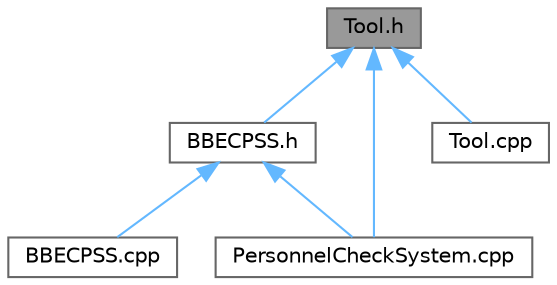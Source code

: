 digraph "Tool.h"
{
 // LATEX_PDF_SIZE
  bgcolor="transparent";
  edge [fontname=Helvetica,fontsize=10,labelfontname=Helvetica,labelfontsize=10];
  node [fontname=Helvetica,fontsize=10,shape=box,height=0.2,width=0.4];
  Node1 [label="Tool.h",height=0.2,width=0.4,color="gray40", fillcolor="grey60", style="filled", fontcolor="black",tooltip=" "];
  Node1 -> Node2 [dir="back",color="steelblue1",style="solid"];
  Node2 [label="BBECPSS.h",height=0.2,width=0.4,color="grey40", fillcolor="white", style="filled",URL="$_b_b_e_c_p_s_s_8h.html",tooltip=" "];
  Node2 -> Node3 [dir="back",color="steelblue1",style="solid"];
  Node3 [label="BBECPSS.cpp",height=0.2,width=0.4,color="grey40", fillcolor="white", style="filled",URL="$_b_b_e_c_p_s_s_8cpp.html",tooltip=" "];
  Node2 -> Node4 [dir="back",color="steelblue1",style="solid"];
  Node4 [label="PersonnelCheckSystem.cpp",height=0.2,width=0.4,color="grey40", fillcolor="white", style="filled",URL="$_personnel_check_system_8cpp.html",tooltip=" "];
  Node1 -> Node4 [dir="back",color="steelblue1",style="solid"];
  Node1 -> Node5 [dir="back",color="steelblue1",style="solid"];
  Node5 [label="Tool.cpp",height=0.2,width=0.4,color="grey40", fillcolor="white", style="filled",URL="$_tool_8cpp.html",tooltip=" "];
}

